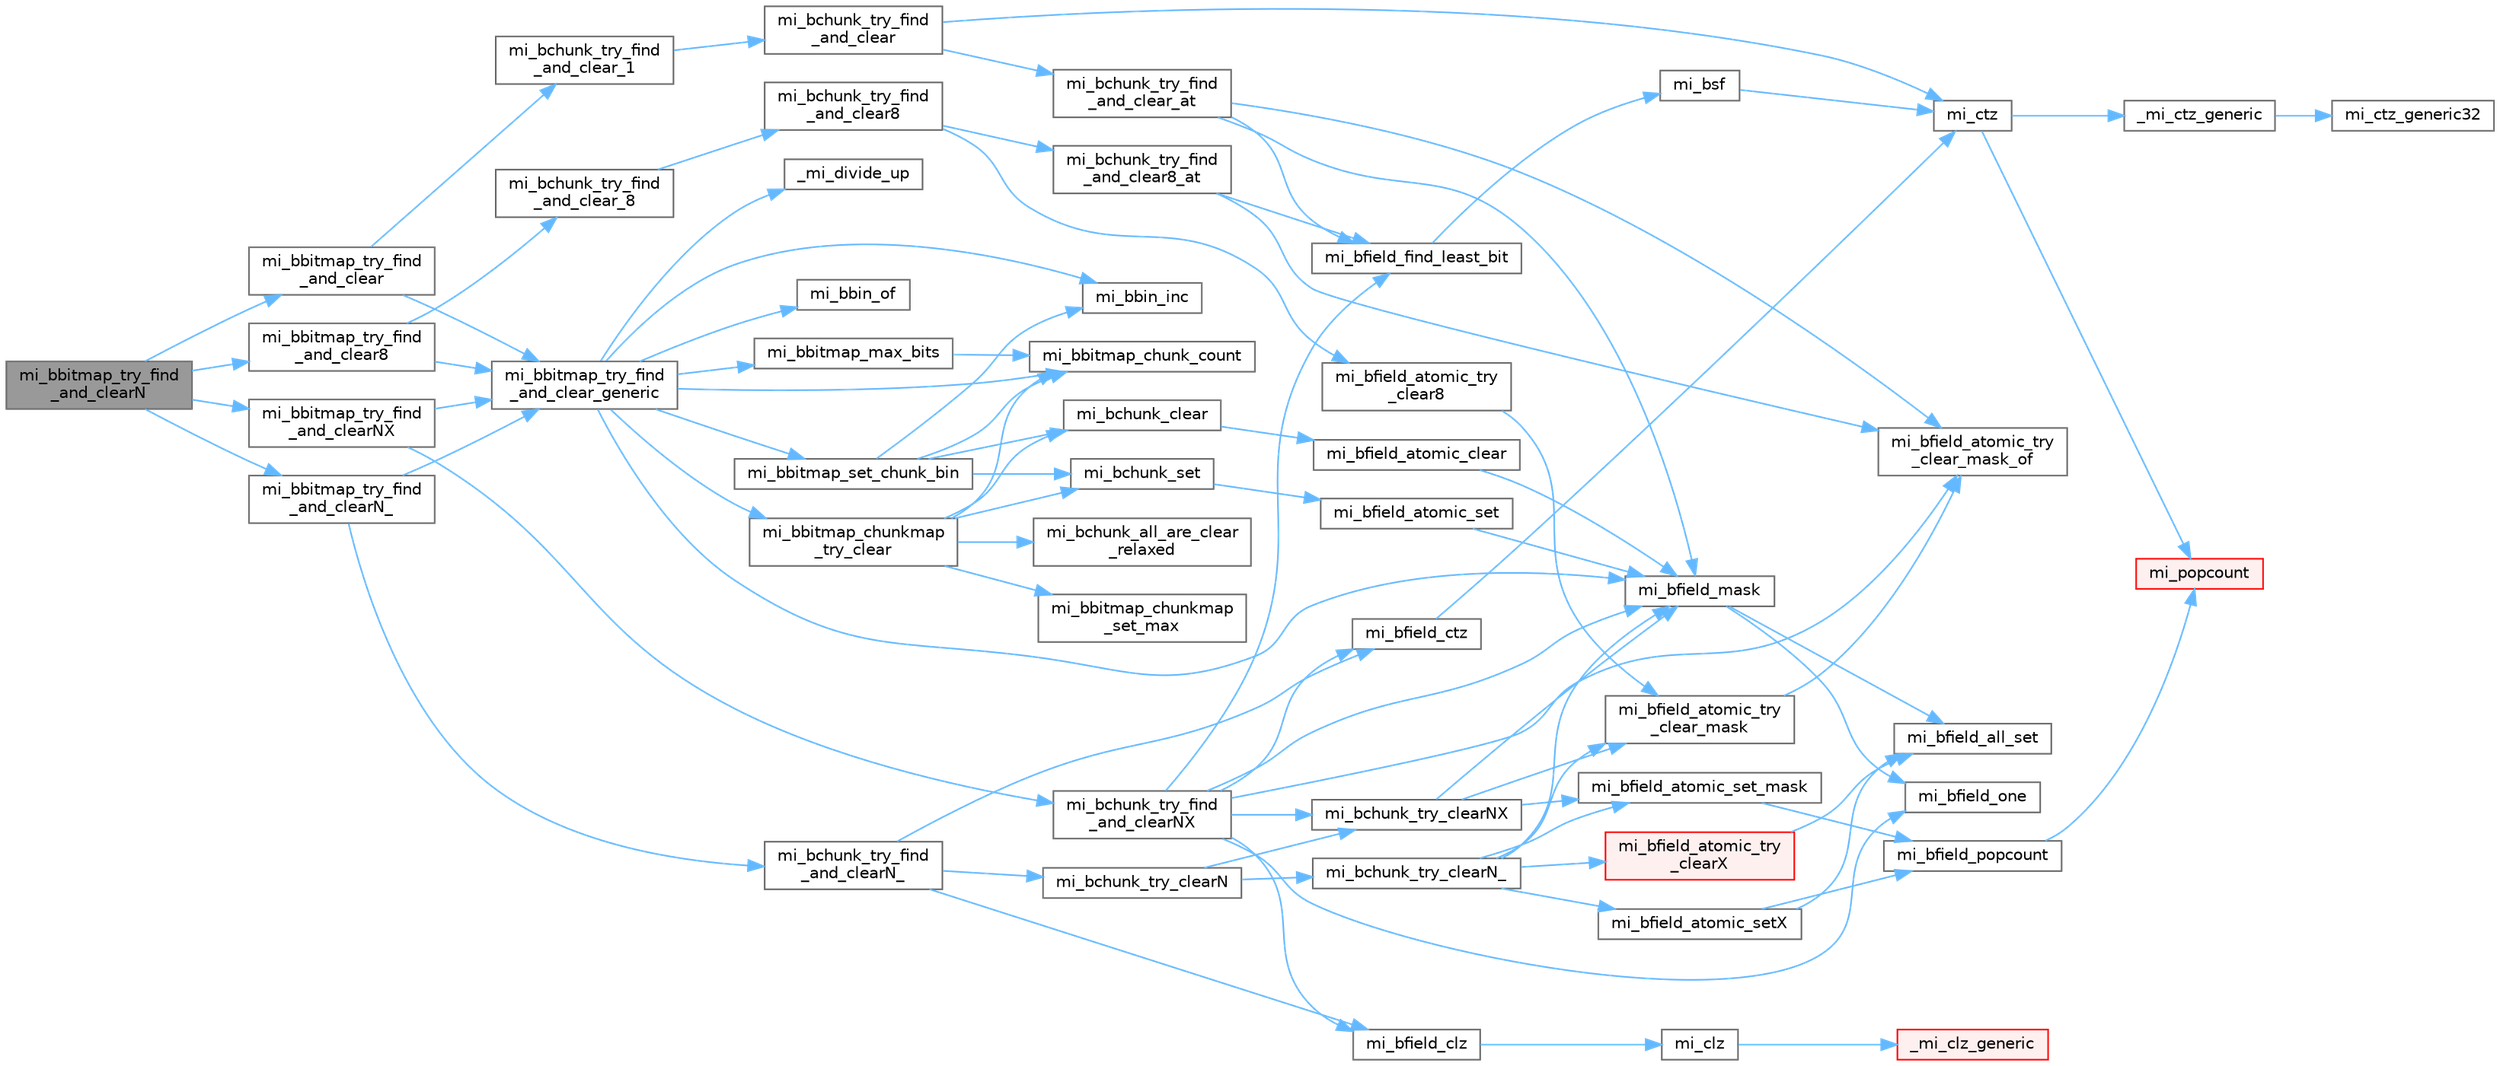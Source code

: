 digraph "mi_bbitmap_try_find_and_clearN"
{
 // LATEX_PDF_SIZE
  bgcolor="transparent";
  edge [fontname=Helvetica,fontsize=10,labelfontname=Helvetica,labelfontsize=10];
  node [fontname=Helvetica,fontsize=10,shape=box,height=0.2,width=0.4];
  rankdir="LR";
  Node1 [id="Node000001",label="mi_bbitmap_try_find\l_and_clearN",height=0.2,width=0.4,color="gray40", fillcolor="grey60", style="filled", fontcolor="black",tooltip=" "];
  Node1 -> Node2 [id="edge83_Node000001_Node000002",color="steelblue1",style="solid",tooltip=" "];
  Node2 [id="Node000002",label="mi_bbitmap_try_find\l_and_clear",height=0.2,width=0.4,color="grey40", fillcolor="white", style="filled",URL="$bitmap_8c.html#af4021b82102a0099956ce78b094ef754",tooltip=" "];
  Node2 -> Node3 [id="edge84_Node000002_Node000003",color="steelblue1",style="solid",tooltip=" "];
  Node3 [id="Node000003",label="mi_bbitmap_try_find\l_and_clear_generic",height=0.2,width=0.4,color="grey40", fillcolor="white", style="filled",URL="$bitmap_8c.html#a5b5cc8e21e44f0a6ef8022fbd7ee2eb7",tooltip=" "];
  Node3 -> Node4 [id="edge85_Node000003_Node000004",color="steelblue1",style="solid",tooltip=" "];
  Node4 [id="Node000004",label="_mi_divide_up",height=0.2,width=0.4,color="grey40", fillcolor="white", style="filled",URL="$_e_a_s_t_l_2packages_2mimalloc_2include_2mimalloc_2internal_8h.html#a693e5b64e9a4644c716974dda2395edc",tooltip=" "];
  Node3 -> Node5 [id="edge86_Node000003_Node000005",color="steelblue1",style="solid",tooltip=" "];
  Node5 [id="Node000005",label="mi_bbin_inc",height=0.2,width=0.4,color="grey40", fillcolor="white", style="filled",URL="$bitmap_8h.html#a3ac44ca2692e75b2a9bc1ab1ed9f5a84",tooltip=" "];
  Node3 -> Node6 [id="edge87_Node000003_Node000006",color="steelblue1",style="solid",tooltip=" "];
  Node6 [id="Node000006",label="mi_bbin_of",height=0.2,width=0.4,color="grey40", fillcolor="white", style="filled",URL="$bitmap_8h.html#a2b2a3c07810f9ec7680d37f24113c16c",tooltip=" "];
  Node3 -> Node7 [id="edge88_Node000003_Node000007",color="steelblue1",style="solid",tooltip=" "];
  Node7 [id="Node000007",label="mi_bbitmap_chunk_count",height=0.2,width=0.4,color="grey40", fillcolor="white", style="filled",URL="$bitmap_8h.html#a61d4c39827af9a9dbeb574d28856ba90",tooltip=" "];
  Node3 -> Node8 [id="edge89_Node000003_Node000008",color="steelblue1",style="solid",tooltip=" "];
  Node8 [id="Node000008",label="mi_bbitmap_chunkmap\l_try_clear",height=0.2,width=0.4,color="grey40", fillcolor="white", style="filled",URL="$bitmap_8c.html#a0d4eacebd0a3822984c96967db54af70",tooltip=" "];
  Node8 -> Node7 [id="edge90_Node000008_Node000007",color="steelblue1",style="solid",tooltip=" "];
  Node8 -> Node9 [id="edge91_Node000008_Node000009",color="steelblue1",style="solid",tooltip=" "];
  Node9 [id="Node000009",label="mi_bbitmap_chunkmap\l_set_max",height=0.2,width=0.4,color="grey40", fillcolor="white", style="filled",URL="$bitmap_8c.html#a841d1e310df48c7f00345ba145298635",tooltip=" "];
  Node8 -> Node10 [id="edge92_Node000008_Node000010",color="steelblue1",style="solid",tooltip=" "];
  Node10 [id="Node000010",label="mi_bchunk_all_are_clear\l_relaxed",height=0.2,width=0.4,color="grey40", fillcolor="white", style="filled",URL="$bitmap_8c.html#a88902555fe05fa9a9b3d747b230f45b2",tooltip=" "];
  Node8 -> Node11 [id="edge93_Node000008_Node000011",color="steelblue1",style="solid",tooltip=" "];
  Node11 [id="Node000011",label="mi_bchunk_clear",height=0.2,width=0.4,color="grey40", fillcolor="white", style="filled",URL="$bitmap_8c.html#a9dfbfc8fe0b5d49b9cb05fb4a16ce60c",tooltip=" "];
  Node11 -> Node12 [id="edge94_Node000011_Node000012",color="steelblue1",style="solid",tooltip=" "];
  Node12 [id="Node000012",label="mi_bfield_atomic_clear",height=0.2,width=0.4,color="grey40", fillcolor="white", style="filled",URL="$bitmap_8c.html#a19352c87837362ef0ffc2f00152ca428",tooltip=" "];
  Node12 -> Node13 [id="edge95_Node000012_Node000013",color="steelblue1",style="solid",tooltip=" "];
  Node13 [id="Node000013",label="mi_bfield_mask",height=0.2,width=0.4,color="grey40", fillcolor="white", style="filled",URL="$bitmap_8c.html#aa4d08980dc8daf4bb8b950a4d4a687ef",tooltip=" "];
  Node13 -> Node14 [id="edge96_Node000013_Node000014",color="steelblue1",style="solid",tooltip=" "];
  Node14 [id="Node000014",label="mi_bfield_all_set",height=0.2,width=0.4,color="grey40", fillcolor="white", style="filled",URL="$bitmap_8c.html#a68733ed030dc38eabe23102bf17fa86d",tooltip=" "];
  Node13 -> Node15 [id="edge97_Node000013_Node000015",color="steelblue1",style="solid",tooltip=" "];
  Node15 [id="Node000015",label="mi_bfield_one",height=0.2,width=0.4,color="grey40", fillcolor="white", style="filled",URL="$bitmap_8c.html#a8e898496b41e387ca00e77eff2cc364d",tooltip=" "];
  Node8 -> Node16 [id="edge98_Node000008_Node000016",color="steelblue1",style="solid",tooltip=" "];
  Node16 [id="Node000016",label="mi_bchunk_set",height=0.2,width=0.4,color="grey40", fillcolor="white", style="filled",URL="$bitmap_8c.html#ab346ba3b2da689a30e5cc0bf7348e552",tooltip=" "];
  Node16 -> Node17 [id="edge99_Node000016_Node000017",color="steelblue1",style="solid",tooltip=" "];
  Node17 [id="Node000017",label="mi_bfield_atomic_set",height=0.2,width=0.4,color="grey40", fillcolor="white", style="filled",URL="$bitmap_8c.html#adc19e319ae9cc70bef6264077249f89b",tooltip=" "];
  Node17 -> Node13 [id="edge100_Node000017_Node000013",color="steelblue1",style="solid",tooltip=" "];
  Node3 -> Node18 [id="edge101_Node000003_Node000018",color="steelblue1",style="solid",tooltip=" "];
  Node18 [id="Node000018",label="mi_bbitmap_max_bits",height=0.2,width=0.4,color="grey40", fillcolor="white", style="filled",URL="$bitmap_8h.html#afb1f816c002677982471bf19521ac6ee",tooltip=" "];
  Node18 -> Node7 [id="edge102_Node000018_Node000007",color="steelblue1",style="solid",tooltip=" "];
  Node3 -> Node19 [id="edge103_Node000003_Node000019",color="steelblue1",style="solid",tooltip=" "];
  Node19 [id="Node000019",label="mi_bbitmap_set_chunk_bin",height=0.2,width=0.4,color="grey40", fillcolor="white", style="filled",URL="$bitmap_8c.html#ade3837b1ccb66e3adb45a8a6fdb71a77",tooltip=" "];
  Node19 -> Node5 [id="edge104_Node000019_Node000005",color="steelblue1",style="solid",tooltip=" "];
  Node19 -> Node7 [id="edge105_Node000019_Node000007",color="steelblue1",style="solid",tooltip=" "];
  Node19 -> Node11 [id="edge106_Node000019_Node000011",color="steelblue1",style="solid",tooltip=" "];
  Node19 -> Node16 [id="edge107_Node000019_Node000016",color="steelblue1",style="solid",tooltip=" "];
  Node3 -> Node13 [id="edge108_Node000003_Node000013",color="steelblue1",style="solid",tooltip=" "];
  Node2 -> Node20 [id="edge109_Node000002_Node000020",color="steelblue1",style="solid",tooltip=" "];
  Node20 [id="Node000020",label="mi_bchunk_try_find\l_and_clear_1",height=0.2,width=0.4,color="grey40", fillcolor="white", style="filled",URL="$bitmap_8c.html#afd07f823dfe1b3c245c75d2f7b859fe3",tooltip=" "];
  Node20 -> Node21 [id="edge110_Node000020_Node000021",color="steelblue1",style="solid",tooltip=" "];
  Node21 [id="Node000021",label="mi_bchunk_try_find\l_and_clear",height=0.2,width=0.4,color="grey40", fillcolor="white", style="filled",URL="$bitmap_8c.html#aa11557a706a7a264cc1f73f1300e17eb",tooltip=" "];
  Node21 -> Node22 [id="edge111_Node000021_Node000022",color="steelblue1",style="solid",tooltip=" "];
  Node22 [id="Node000022",label="mi_bchunk_try_find\l_and_clear_at",height=0.2,width=0.4,color="grey40", fillcolor="white", style="filled",URL="$bitmap_8c.html#ac6424593eb39a2437e8226638ebd8051",tooltip=" "];
  Node22 -> Node23 [id="edge112_Node000022_Node000023",color="steelblue1",style="solid",tooltip=" "];
  Node23 [id="Node000023",label="mi_bfield_atomic_try\l_clear_mask_of",height=0.2,width=0.4,color="grey40", fillcolor="white", style="filled",URL="$bitmap_8c.html#a73c19c3d1d7503123b9c606a25234113",tooltip=" "];
  Node22 -> Node24 [id="edge113_Node000022_Node000024",color="steelblue1",style="solid",tooltip=" "];
  Node24 [id="Node000024",label="mi_bfield_find_least_bit",height=0.2,width=0.4,color="grey40", fillcolor="white", style="filled",URL="$bitmap_8c.html#a81530e7b3d5b00380e17776d6bf7def6",tooltip=" "];
  Node24 -> Node25 [id="edge114_Node000024_Node000025",color="steelblue1",style="solid",tooltip=" "];
  Node25 [id="Node000025",label="mi_bsf",height=0.2,width=0.4,color="grey40", fillcolor="white", style="filled",URL="$bits_8h.html#a9a725eee7a716d863140f201d6a970f5",tooltip=" "];
  Node25 -> Node26 [id="edge115_Node000025_Node000026",color="steelblue1",style="solid",tooltip=" "];
  Node26 [id="Node000026",label="mi_ctz",height=0.2,width=0.4,color="grey40", fillcolor="white", style="filled",URL="$bits_8h.html#a8eb514b948438b609030d3d13c0d1c6d",tooltip=" "];
  Node26 -> Node27 [id="edge116_Node000026_Node000027",color="steelblue1",style="solid",tooltip=" "];
  Node27 [id="Node000027",label="_mi_ctz_generic",height=0.2,width=0.4,color="grey40", fillcolor="white", style="filled",URL="$libc_8c.html#aaf9cb98b0eccdf3c2bcfb027728ee7b0",tooltip=" "];
  Node27 -> Node28 [id="edge117_Node000027_Node000028",color="steelblue1",style="solid",tooltip=" "];
  Node28 [id="Node000028",label="mi_ctz_generic32",height=0.2,width=0.4,color="grey40", fillcolor="white", style="filled",URL="$libc_8c.html#a302fccef2ee4de93b9121915f0d7fc73",tooltip=" "];
  Node26 -> Node29 [id="edge118_Node000026_Node000029",color="steelblue1",style="solid",tooltip=" "];
  Node29 [id="Node000029",label="mi_popcount",height=0.2,width=0.4,color="red", fillcolor="#FFF0F0", style="filled",URL="$bits_8h.html#ac2a9854186003f70eb01135c9aca3529",tooltip=" "];
  Node22 -> Node13 [id="edge119_Node000022_Node000013",color="steelblue1",style="solid",tooltip=" "];
  Node21 -> Node26 [id="edge120_Node000021_Node000026",color="steelblue1",style="solid",tooltip=" "];
  Node1 -> Node33 [id="edge121_Node000001_Node000033",color="steelblue1",style="solid",tooltip=" "];
  Node33 [id="Node000033",label="mi_bbitmap_try_find\l_and_clear8",height=0.2,width=0.4,color="grey40", fillcolor="white", style="filled",URL="$bitmap_8c.html#a1cea740ac26cb096d1af87f0ccf155e6",tooltip=" "];
  Node33 -> Node3 [id="edge122_Node000033_Node000003",color="steelblue1",style="solid",tooltip=" "];
  Node33 -> Node34 [id="edge123_Node000033_Node000034",color="steelblue1",style="solid",tooltip=" "];
  Node34 [id="Node000034",label="mi_bchunk_try_find\l_and_clear_8",height=0.2,width=0.4,color="grey40", fillcolor="white", style="filled",URL="$bitmap_8c.html#a7b85ce925452dbe5a7821a461e3e8deb",tooltip=" "];
  Node34 -> Node35 [id="edge124_Node000034_Node000035",color="steelblue1",style="solid",tooltip=" "];
  Node35 [id="Node000035",label="mi_bchunk_try_find\l_and_clear8",height=0.2,width=0.4,color="grey40", fillcolor="white", style="filled",URL="$bitmap_8c.html#a7e26c5fc311176efcc776514576e56fc",tooltip=" "];
  Node35 -> Node36 [id="edge125_Node000035_Node000036",color="steelblue1",style="solid",tooltip=" "];
  Node36 [id="Node000036",label="mi_bchunk_try_find\l_and_clear8_at",height=0.2,width=0.4,color="grey40", fillcolor="white", style="filled",URL="$bitmap_8c.html#aea6bc0532e861f86ed19c5e7de5757d0",tooltip=" "];
  Node36 -> Node23 [id="edge126_Node000036_Node000023",color="steelblue1",style="solid",tooltip=" "];
  Node36 -> Node24 [id="edge127_Node000036_Node000024",color="steelblue1",style="solid",tooltip=" "];
  Node35 -> Node37 [id="edge128_Node000035_Node000037",color="steelblue1",style="solid",tooltip=" "];
  Node37 [id="Node000037",label="mi_bfield_atomic_try\l_clear8",height=0.2,width=0.4,color="grey40", fillcolor="white", style="filled",URL="$bitmap_8c.html#a18993911f3a35530d8d14df7f25155f8",tooltip=" "];
  Node37 -> Node38 [id="edge129_Node000037_Node000038",color="steelblue1",style="solid",tooltip=" "];
  Node38 [id="Node000038",label="mi_bfield_atomic_try\l_clear_mask",height=0.2,width=0.4,color="grey40", fillcolor="white", style="filled",URL="$bitmap_8c.html#a61e9d10624c9c89874ed34d17995570a",tooltip=" "];
  Node38 -> Node23 [id="edge130_Node000038_Node000023",color="steelblue1",style="solid",tooltip=" "];
  Node1 -> Node39 [id="edge131_Node000001_Node000039",color="steelblue1",style="solid",tooltip=" "];
  Node39 [id="Node000039",label="mi_bbitmap_try_find\l_and_clearN_",height=0.2,width=0.4,color="grey40", fillcolor="white", style="filled",URL="$bitmap_8c.html#a5a1cbdadcced2fcfd0c3bc12e797fdd3",tooltip=" "];
  Node39 -> Node3 [id="edge132_Node000039_Node000003",color="steelblue1",style="solid",tooltip=" "];
  Node39 -> Node40 [id="edge133_Node000039_Node000040",color="steelblue1",style="solid",tooltip=" "];
  Node40 [id="Node000040",label="mi_bchunk_try_find\l_and_clearN_",height=0.2,width=0.4,color="grey40", fillcolor="white", style="filled",URL="$bitmap_8c.html#aaf7fe9fdfa57a3dc4b6de1b16c76d065",tooltip=" "];
  Node40 -> Node41 [id="edge134_Node000040_Node000041",color="steelblue1",style="solid",tooltip=" "];
  Node41 [id="Node000041",label="mi_bchunk_try_clearN",height=0.2,width=0.4,color="grey40", fillcolor="white", style="filled",URL="$bitmap_8c.html#a034ce9fb6d195e2ed4bf55e92d5d4b20",tooltip=" "];
  Node41 -> Node42 [id="edge135_Node000041_Node000042",color="steelblue1",style="solid",tooltip=" "];
  Node42 [id="Node000042",label="mi_bchunk_try_clearN_",height=0.2,width=0.4,color="grey40", fillcolor="white", style="filled",URL="$bitmap_8c.html#ac0ab2ad91f214e09480dfbe321fd3db4",tooltip=" "];
  Node42 -> Node43 [id="edge136_Node000042_Node000043",color="steelblue1",style="solid",tooltip=" "];
  Node43 [id="Node000043",label="mi_bfield_atomic_set_mask",height=0.2,width=0.4,color="grey40", fillcolor="white", style="filled",URL="$bitmap_8c.html#a3aa02a150aa2df9d5d92fac60d1f39ee",tooltip=" "];
  Node43 -> Node44 [id="edge137_Node000043_Node000044",color="steelblue1",style="solid",tooltip=" "];
  Node44 [id="Node000044",label="mi_bfield_popcount",height=0.2,width=0.4,color="grey40", fillcolor="white", style="filled",URL="$bitmap_8c.html#abefd27aa9e4c7a51d85c63a2b2374928",tooltip=" "];
  Node44 -> Node29 [id="edge138_Node000044_Node000029",color="steelblue1",style="solid",tooltip=" "];
  Node42 -> Node45 [id="edge139_Node000042_Node000045",color="steelblue1",style="solid",tooltip=" "];
  Node45 [id="Node000045",label="mi_bfield_atomic_setX",height=0.2,width=0.4,color="grey40", fillcolor="white", style="filled",URL="$bitmap_8c.html#acd4bea7cbcae1dd085632ef21d1362a8",tooltip=" "];
  Node45 -> Node14 [id="edge140_Node000045_Node000014",color="steelblue1",style="solid",tooltip=" "];
  Node45 -> Node44 [id="edge141_Node000045_Node000044",color="steelblue1",style="solid",tooltip=" "];
  Node42 -> Node38 [id="edge142_Node000042_Node000038",color="steelblue1",style="solid",tooltip=" "];
  Node42 -> Node46 [id="edge143_Node000042_Node000046",color="steelblue1",style="solid",tooltip=" "];
  Node46 [id="Node000046",label="mi_bfield_atomic_try\l_clearX",height=0.2,width=0.4,color="red", fillcolor="#FFF0F0", style="filled",URL="$bitmap_8c.html#a0ac46edc1d0f39431ac8f67031d9b560",tooltip=" "];
  Node46 -> Node14 [id="edge144_Node000046_Node000014",color="steelblue1",style="solid",tooltip=" "];
  Node42 -> Node13 [id="edge145_Node000042_Node000013",color="steelblue1",style="solid",tooltip=" "];
  Node41 -> Node48 [id="edge146_Node000041_Node000048",color="steelblue1",style="solid",tooltip=" "];
  Node48 [id="Node000048",label="mi_bchunk_try_clearNX",height=0.2,width=0.4,color="grey40", fillcolor="white", style="filled",URL="$bitmap_8c.html#ac1f1eaa500cd758892ff36af257c1b0b",tooltip=" "];
  Node48 -> Node43 [id="edge147_Node000048_Node000043",color="steelblue1",style="solid",tooltip=" "];
  Node48 -> Node38 [id="edge148_Node000048_Node000038",color="steelblue1",style="solid",tooltip=" "];
  Node48 -> Node13 [id="edge149_Node000048_Node000013",color="steelblue1",style="solid",tooltip=" "];
  Node40 -> Node49 [id="edge150_Node000040_Node000049",color="steelblue1",style="solid",tooltip=" "];
  Node49 [id="Node000049",label="mi_bfield_clz",height=0.2,width=0.4,color="grey40", fillcolor="white", style="filled",URL="$bitmap_8c.html#a3a2008cf0050b5dd55ec336f8d72988f",tooltip=" "];
  Node49 -> Node50 [id="edge151_Node000049_Node000050",color="steelblue1",style="solid",tooltip=" "];
  Node50 [id="Node000050",label="mi_clz",height=0.2,width=0.4,color="grey40", fillcolor="white", style="filled",URL="$bits_8h.html#af432eec4ac40df0b60ba04ea09a103fb",tooltip=" "];
  Node50 -> Node51 [id="edge152_Node000050_Node000051",color="steelblue1",style="solid",tooltip=" "];
  Node51 [id="Node000051",label="_mi_clz_generic",height=0.2,width=0.4,color="red", fillcolor="#FFF0F0", style="filled",URL="$libc_8c.html#a1bc7ba0ba86e936bbfd596d1285cf9e0",tooltip=" "];
  Node40 -> Node53 [id="edge153_Node000040_Node000053",color="steelblue1",style="solid",tooltip=" "];
  Node53 [id="Node000053",label="mi_bfield_ctz",height=0.2,width=0.4,color="grey40", fillcolor="white", style="filled",URL="$bitmap_8c.html#a5fb9332916a3ebbc622036d3979f035d",tooltip=" "];
  Node53 -> Node26 [id="edge154_Node000053_Node000026",color="steelblue1",style="solid",tooltip=" "];
  Node1 -> Node54 [id="edge155_Node000001_Node000054",color="steelblue1",style="solid",tooltip=" "];
  Node54 [id="Node000054",label="mi_bbitmap_try_find\l_and_clearNX",height=0.2,width=0.4,color="grey40", fillcolor="white", style="filled",URL="$bitmap_8c.html#a39dd151902e207638aac95877e04e7b3",tooltip=" "];
  Node54 -> Node3 [id="edge156_Node000054_Node000003",color="steelblue1",style="solid",tooltip=" "];
  Node54 -> Node55 [id="edge157_Node000054_Node000055",color="steelblue1",style="solid",tooltip=" "];
  Node55 [id="Node000055",label="mi_bchunk_try_find\l_and_clearNX",height=0.2,width=0.4,color="grey40", fillcolor="white", style="filled",URL="$bitmap_8c.html#a42150c51b3d6ffaeacbb26995bf8dbd7",tooltip=" "];
  Node55 -> Node48 [id="edge158_Node000055_Node000048",color="steelblue1",style="solid",tooltip=" "];
  Node55 -> Node23 [id="edge159_Node000055_Node000023",color="steelblue1",style="solid",tooltip=" "];
  Node55 -> Node49 [id="edge160_Node000055_Node000049",color="steelblue1",style="solid",tooltip=" "];
  Node55 -> Node53 [id="edge161_Node000055_Node000053",color="steelblue1",style="solid",tooltip=" "];
  Node55 -> Node24 [id="edge162_Node000055_Node000024",color="steelblue1",style="solid",tooltip=" "];
  Node55 -> Node13 [id="edge163_Node000055_Node000013",color="steelblue1",style="solid",tooltip=" "];
  Node55 -> Node15 [id="edge164_Node000055_Node000015",color="steelblue1",style="solid",tooltip=" "];
}
